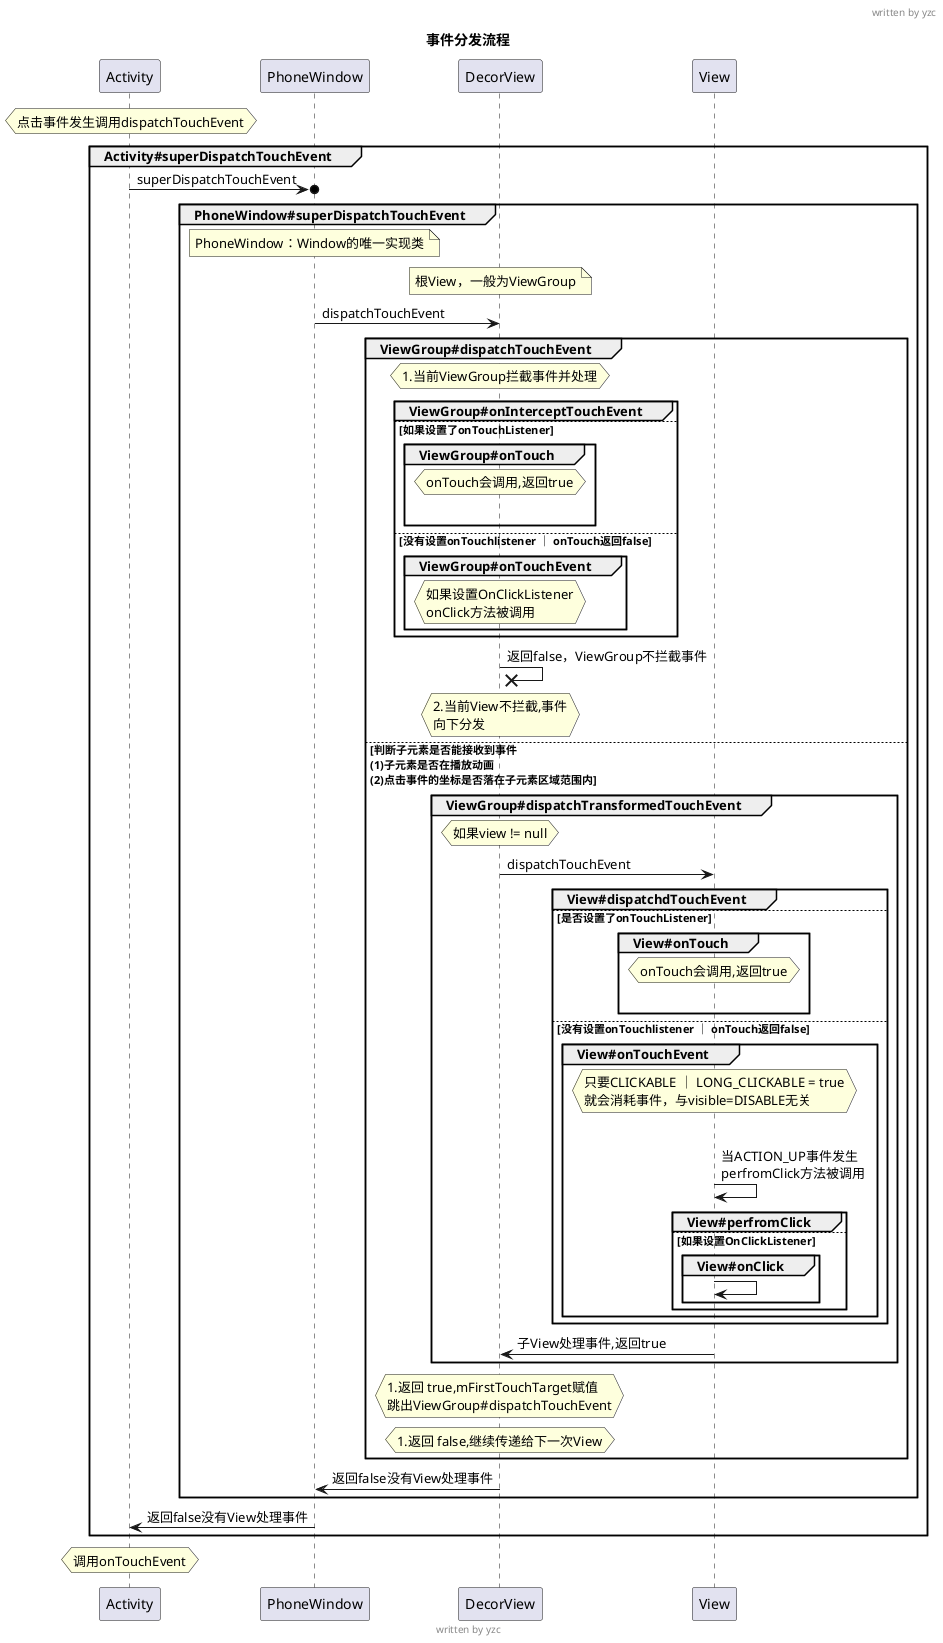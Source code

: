 @startuml
title 事件分发流程
header written by yzc
footer written by yzc
hnote over Activity :点击事件发生调用dispatchTouchEvent
group Activity#superDispatchTouchEvent
    Activity ->o PhoneWindow : superDispatchTouchEvent
    group PhoneWindow#superDispatchTouchEvent
    note over PhoneWindow : PhoneWindow：Window的唯一实现类
    note over DecorView : 根View，一般为ViewGroup
            PhoneWindow -> DecorView : dispatchTouchEvent
        group ViewGroup#dispatchTouchEvent
            hnote over DecorView : 1.当前ViewGroup拦截事件并处理
            group ViewGroup#onInterceptTouchEvent
                    else 如果设置了onTouchListener
                    group ViewGroup#onTouch
                    hnote over DecorView : onTouch会调用,返回true
                    |||
                    end
                    else 没有设置onTouchlistener ｜ onTouch返回false
                    group ViewGroup#onTouchEvent
                    hnote over DecorView : 如果设置OnClickListener\nonClick方法被调用
                    end
            end
            DecorView ->x DecorView : 返回false，ViewGroup不拦截事件
                    hnote over DecorView : 2.当前View不拦截,事件\n向下分发
                else 判断子元素是否能接收到事件\n(1)子元素是否在播放动画\n(2)点击事件的坐标是否落在子元素区域范围内
                group ViewGroup#dispatchTransformedTouchEvent
                hnote over DecorView : 如果view != null
                    DecorView -> View : dispatchTouchEvent
                    group View#dispatchdTouchEvent
                    else 是否设置了onTouchListener
                        group View#onTouch
                        hnote over View : onTouch会调用,返回true
                        |||
                        end
                        else 没有设置onTouchlistener ｜ onTouch返回false
                        group View#onTouchEvent
                        hnote over View : 只要CLICKABLE ｜ LONG_CLICKABLE = true\n就会消耗事件，与visible=DISABLE无关
                        |||
                        View -> View : 当ACTION_UP事件发生\nperfromClick方法被调用
                            group View#perfromClick
                            else 如果设置OnClickListener
                                group View#onClick
                                View -> View :
                                end
                            end
                        end
                    end
                    View -> DecorView : 子View处理事件,返回true
                end
                    hnote over DecorView : 1.返回 true,mFirstTouchTarget赋值\n跳出ViewGroup#dispatchTouchEvent
                    hnote over DecorView : 1.返回 false,继续传递给下一次View
        end
    DecorView -> PhoneWindow : 返回false没有View处理事件
    end
PhoneWindow -> Activity : 返回false没有View处理事件
end
hnote over Activity : 调用onTouchEvent


@enduml